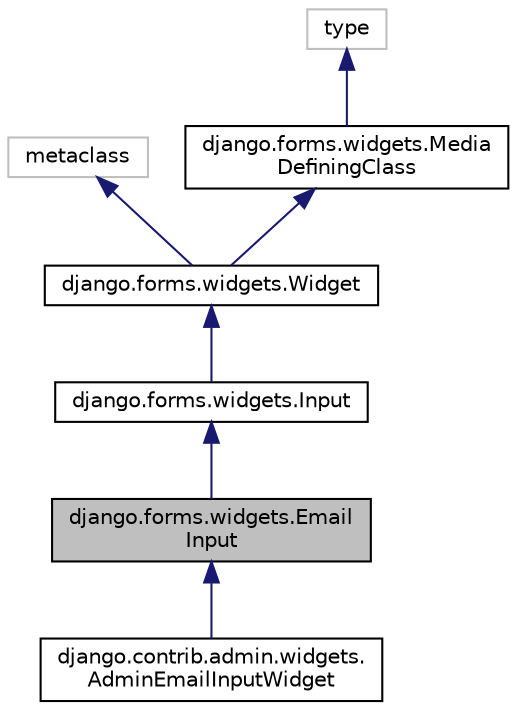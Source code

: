 digraph "django.forms.widgets.EmailInput"
{
 // LATEX_PDF_SIZE
  edge [fontname="Helvetica",fontsize="10",labelfontname="Helvetica",labelfontsize="10"];
  node [fontname="Helvetica",fontsize="10",shape=record];
  Node1 [label="django.forms.widgets.Email\lInput",height=0.2,width=0.4,color="black", fillcolor="grey75", style="filled", fontcolor="black",tooltip=" "];
  Node2 -> Node1 [dir="back",color="midnightblue",fontsize="10",style="solid"];
  Node2 [label="django.forms.widgets.Input",height=0.2,width=0.4,color="black", fillcolor="white", style="filled",URL="$classdjango_1_1forms_1_1widgets_1_1_input.html",tooltip=" "];
  Node3 -> Node2 [dir="back",color="midnightblue",fontsize="10",style="solid"];
  Node3 [label="django.forms.widgets.Widget",height=0.2,width=0.4,color="black", fillcolor="white", style="filled",URL="$classdjango_1_1forms_1_1widgets_1_1_widget.html",tooltip=" "];
  Node4 -> Node3 [dir="back",color="midnightblue",fontsize="10",style="solid"];
  Node4 [label="metaclass",height=0.2,width=0.4,color="grey75", fillcolor="white", style="filled",tooltip=" "];
  Node5 -> Node3 [dir="back",color="midnightblue",fontsize="10",style="solid"];
  Node5 [label="django.forms.widgets.Media\lDefiningClass",height=0.2,width=0.4,color="black", fillcolor="white", style="filled",URL="$classdjango_1_1forms_1_1widgets_1_1_media_defining_class.html",tooltip=" "];
  Node6 -> Node5 [dir="back",color="midnightblue",fontsize="10",style="solid"];
  Node6 [label="type",height=0.2,width=0.4,color="grey75", fillcolor="white", style="filled",tooltip=" "];
  Node1 -> Node7 [dir="back",color="midnightblue",fontsize="10",style="solid"];
  Node7 [label="django.contrib.admin.widgets.\lAdminEmailInputWidget",height=0.2,width=0.4,color="black", fillcolor="white", style="filled",URL="$classdjango_1_1contrib_1_1admin_1_1widgets_1_1_admin_email_input_widget.html",tooltip=" "];
}
